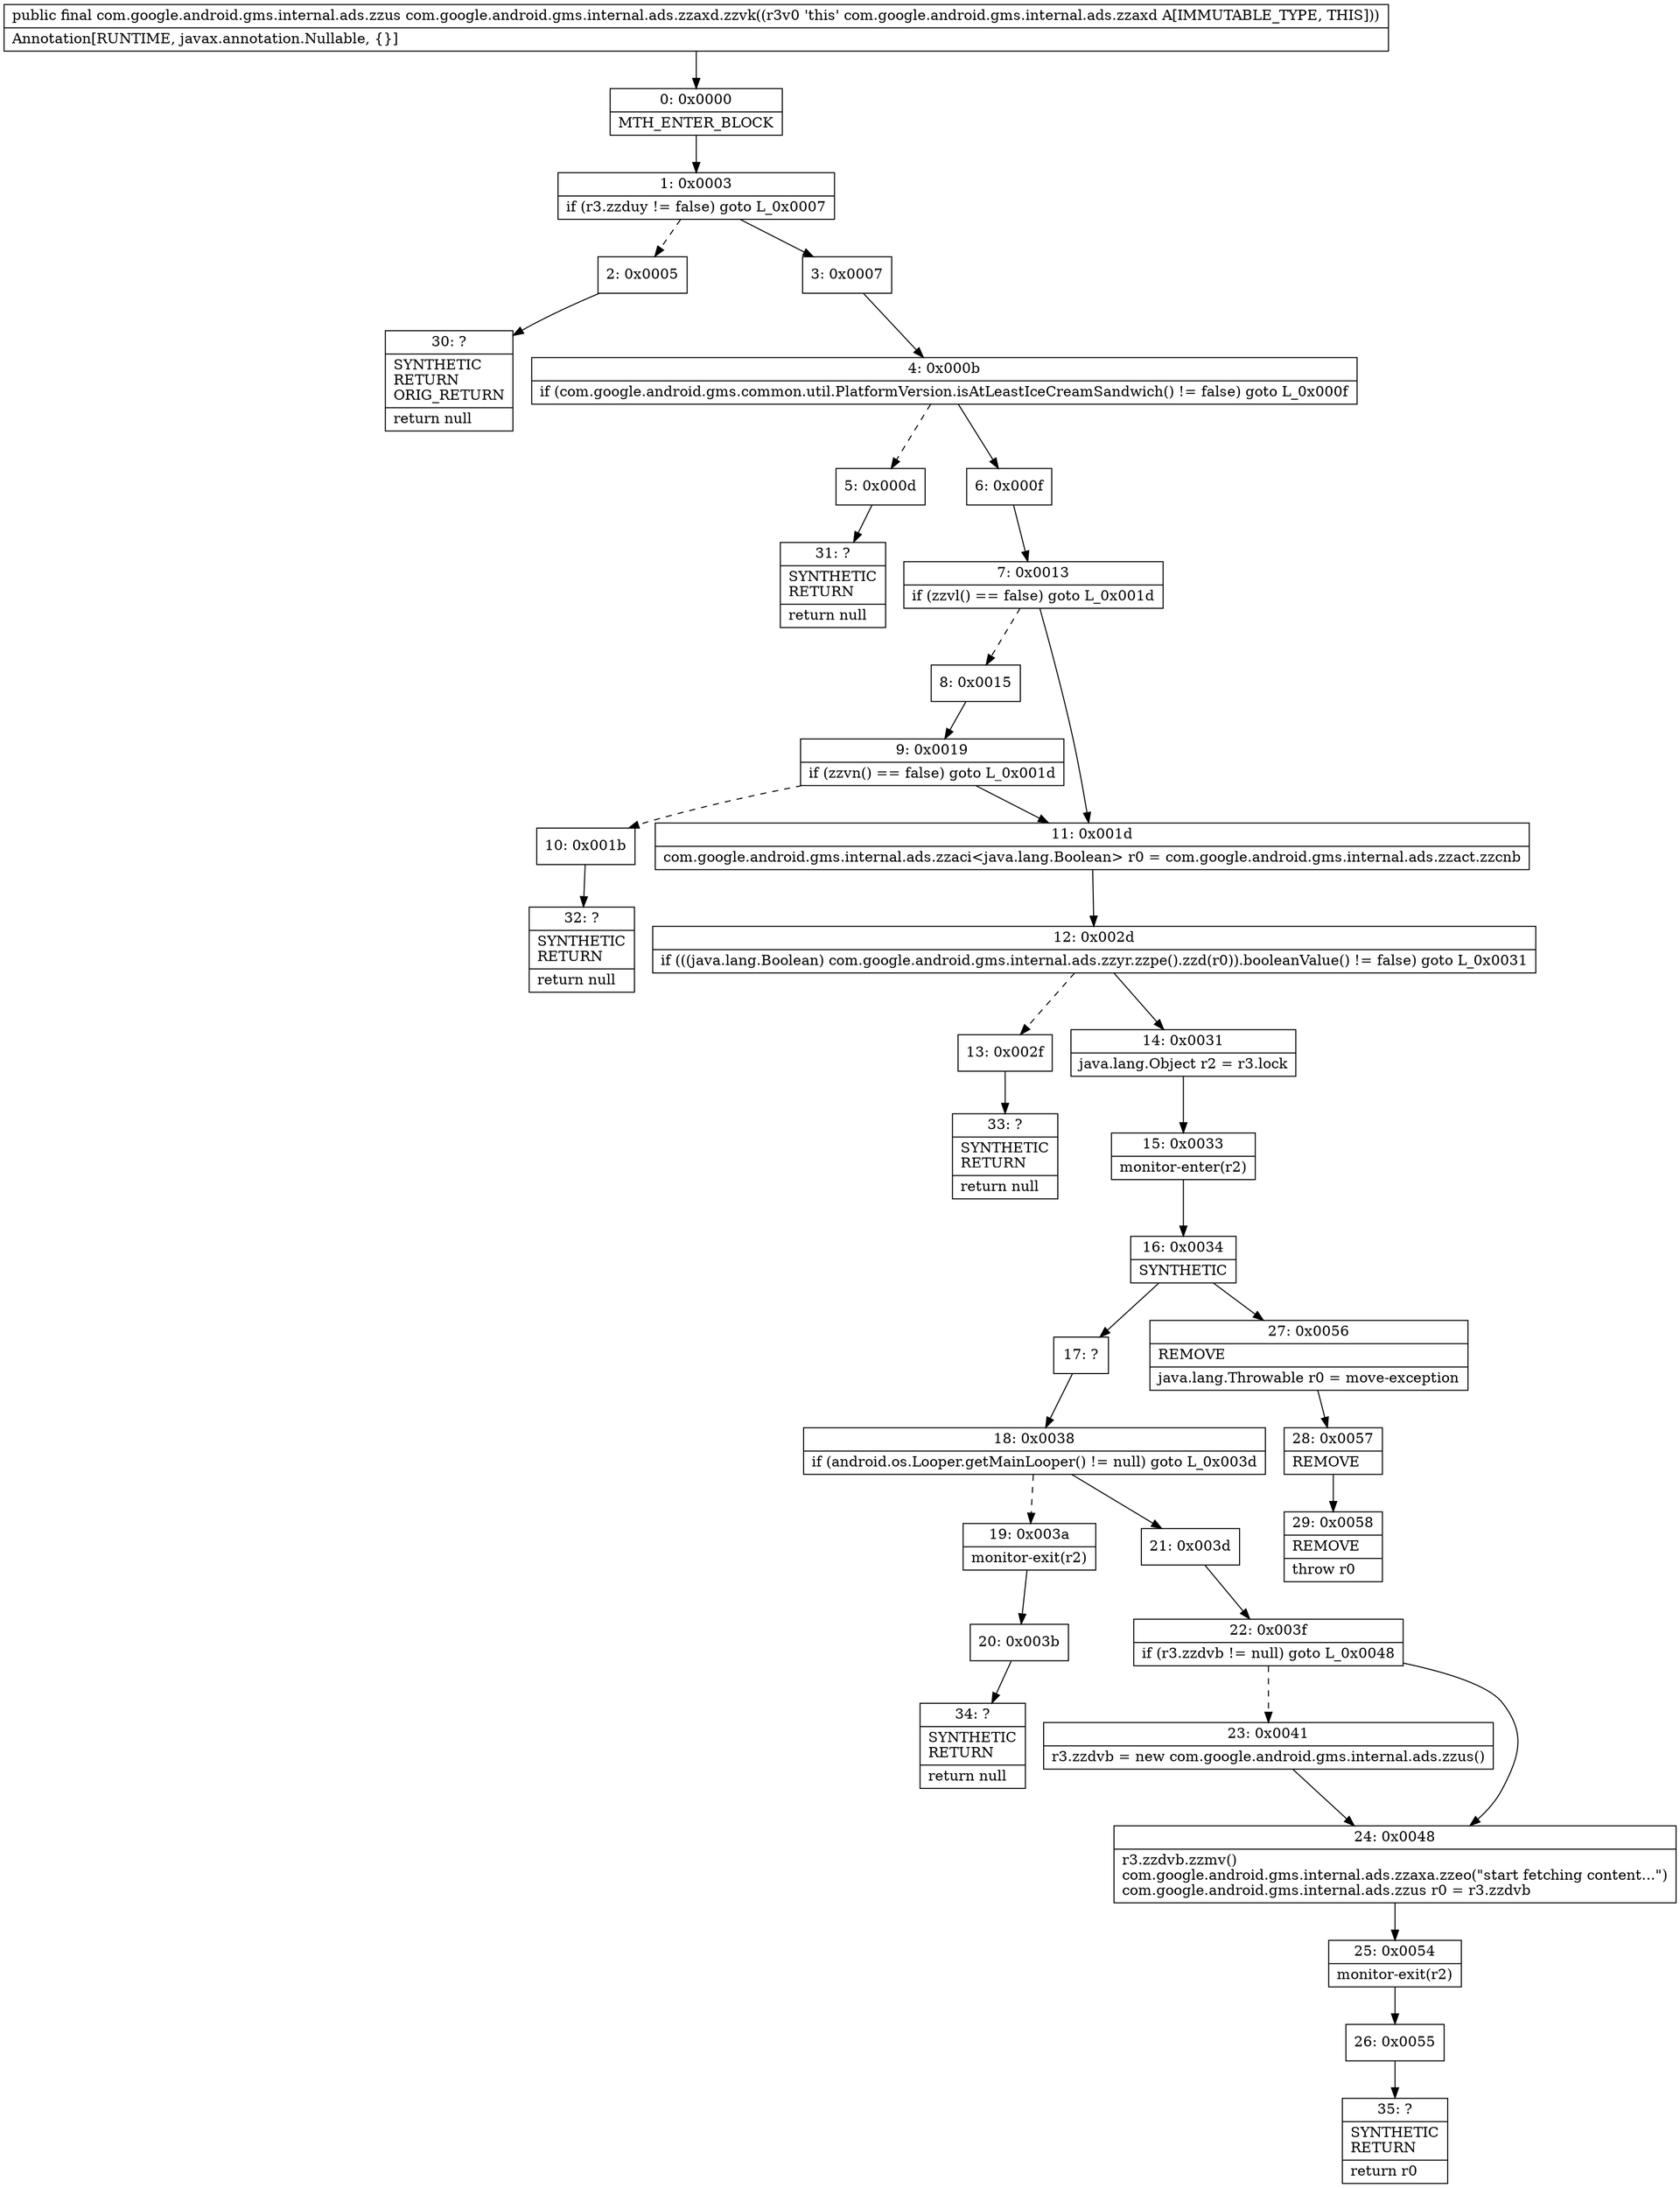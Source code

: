digraph "CFG forcom.google.android.gms.internal.ads.zzaxd.zzvk()Lcom\/google\/android\/gms\/internal\/ads\/zzus;" {
Node_0 [shape=record,label="{0\:\ 0x0000|MTH_ENTER_BLOCK\l}"];
Node_1 [shape=record,label="{1\:\ 0x0003|if (r3.zzduy != false) goto L_0x0007\l}"];
Node_2 [shape=record,label="{2\:\ 0x0005}"];
Node_3 [shape=record,label="{3\:\ 0x0007}"];
Node_4 [shape=record,label="{4\:\ 0x000b|if (com.google.android.gms.common.util.PlatformVersion.isAtLeastIceCreamSandwich() != false) goto L_0x000f\l}"];
Node_5 [shape=record,label="{5\:\ 0x000d}"];
Node_6 [shape=record,label="{6\:\ 0x000f}"];
Node_7 [shape=record,label="{7\:\ 0x0013|if (zzvl() == false) goto L_0x001d\l}"];
Node_8 [shape=record,label="{8\:\ 0x0015}"];
Node_9 [shape=record,label="{9\:\ 0x0019|if (zzvn() == false) goto L_0x001d\l}"];
Node_10 [shape=record,label="{10\:\ 0x001b}"];
Node_11 [shape=record,label="{11\:\ 0x001d|com.google.android.gms.internal.ads.zzaci\<java.lang.Boolean\> r0 = com.google.android.gms.internal.ads.zzact.zzcnb\l}"];
Node_12 [shape=record,label="{12\:\ 0x002d|if (((java.lang.Boolean) com.google.android.gms.internal.ads.zzyr.zzpe().zzd(r0)).booleanValue() != false) goto L_0x0031\l}"];
Node_13 [shape=record,label="{13\:\ 0x002f}"];
Node_14 [shape=record,label="{14\:\ 0x0031|java.lang.Object r2 = r3.lock\l}"];
Node_15 [shape=record,label="{15\:\ 0x0033|monitor\-enter(r2)\l}"];
Node_16 [shape=record,label="{16\:\ 0x0034|SYNTHETIC\l}"];
Node_17 [shape=record,label="{17\:\ ?}"];
Node_18 [shape=record,label="{18\:\ 0x0038|if (android.os.Looper.getMainLooper() != null) goto L_0x003d\l}"];
Node_19 [shape=record,label="{19\:\ 0x003a|monitor\-exit(r2)\l}"];
Node_20 [shape=record,label="{20\:\ 0x003b}"];
Node_21 [shape=record,label="{21\:\ 0x003d}"];
Node_22 [shape=record,label="{22\:\ 0x003f|if (r3.zzdvb != null) goto L_0x0048\l}"];
Node_23 [shape=record,label="{23\:\ 0x0041|r3.zzdvb = new com.google.android.gms.internal.ads.zzus()\l}"];
Node_24 [shape=record,label="{24\:\ 0x0048|r3.zzdvb.zzmv()\lcom.google.android.gms.internal.ads.zzaxa.zzeo(\"start fetching content...\")\lcom.google.android.gms.internal.ads.zzus r0 = r3.zzdvb\l}"];
Node_25 [shape=record,label="{25\:\ 0x0054|monitor\-exit(r2)\l}"];
Node_26 [shape=record,label="{26\:\ 0x0055}"];
Node_27 [shape=record,label="{27\:\ 0x0056|REMOVE\l|java.lang.Throwable r0 = move\-exception\l}"];
Node_28 [shape=record,label="{28\:\ 0x0057|REMOVE\l}"];
Node_29 [shape=record,label="{29\:\ 0x0058|REMOVE\l|throw r0\l}"];
Node_30 [shape=record,label="{30\:\ ?|SYNTHETIC\lRETURN\lORIG_RETURN\l|return null\l}"];
Node_31 [shape=record,label="{31\:\ ?|SYNTHETIC\lRETURN\l|return null\l}"];
Node_32 [shape=record,label="{32\:\ ?|SYNTHETIC\lRETURN\l|return null\l}"];
Node_33 [shape=record,label="{33\:\ ?|SYNTHETIC\lRETURN\l|return null\l}"];
Node_34 [shape=record,label="{34\:\ ?|SYNTHETIC\lRETURN\l|return null\l}"];
Node_35 [shape=record,label="{35\:\ ?|SYNTHETIC\lRETURN\l|return r0\l}"];
MethodNode[shape=record,label="{public final com.google.android.gms.internal.ads.zzus com.google.android.gms.internal.ads.zzaxd.zzvk((r3v0 'this' com.google.android.gms.internal.ads.zzaxd A[IMMUTABLE_TYPE, THIS]))  | Annotation[RUNTIME, javax.annotation.Nullable, \{\}]\l}"];
MethodNode -> Node_0;
Node_0 -> Node_1;
Node_1 -> Node_2[style=dashed];
Node_1 -> Node_3;
Node_2 -> Node_30;
Node_3 -> Node_4;
Node_4 -> Node_5[style=dashed];
Node_4 -> Node_6;
Node_5 -> Node_31;
Node_6 -> Node_7;
Node_7 -> Node_8[style=dashed];
Node_7 -> Node_11;
Node_8 -> Node_9;
Node_9 -> Node_10[style=dashed];
Node_9 -> Node_11;
Node_10 -> Node_32;
Node_11 -> Node_12;
Node_12 -> Node_13[style=dashed];
Node_12 -> Node_14;
Node_13 -> Node_33;
Node_14 -> Node_15;
Node_15 -> Node_16;
Node_16 -> Node_17;
Node_16 -> Node_27;
Node_17 -> Node_18;
Node_18 -> Node_19[style=dashed];
Node_18 -> Node_21;
Node_19 -> Node_20;
Node_20 -> Node_34;
Node_21 -> Node_22;
Node_22 -> Node_23[style=dashed];
Node_22 -> Node_24;
Node_23 -> Node_24;
Node_24 -> Node_25;
Node_25 -> Node_26;
Node_26 -> Node_35;
Node_27 -> Node_28;
Node_28 -> Node_29;
}

